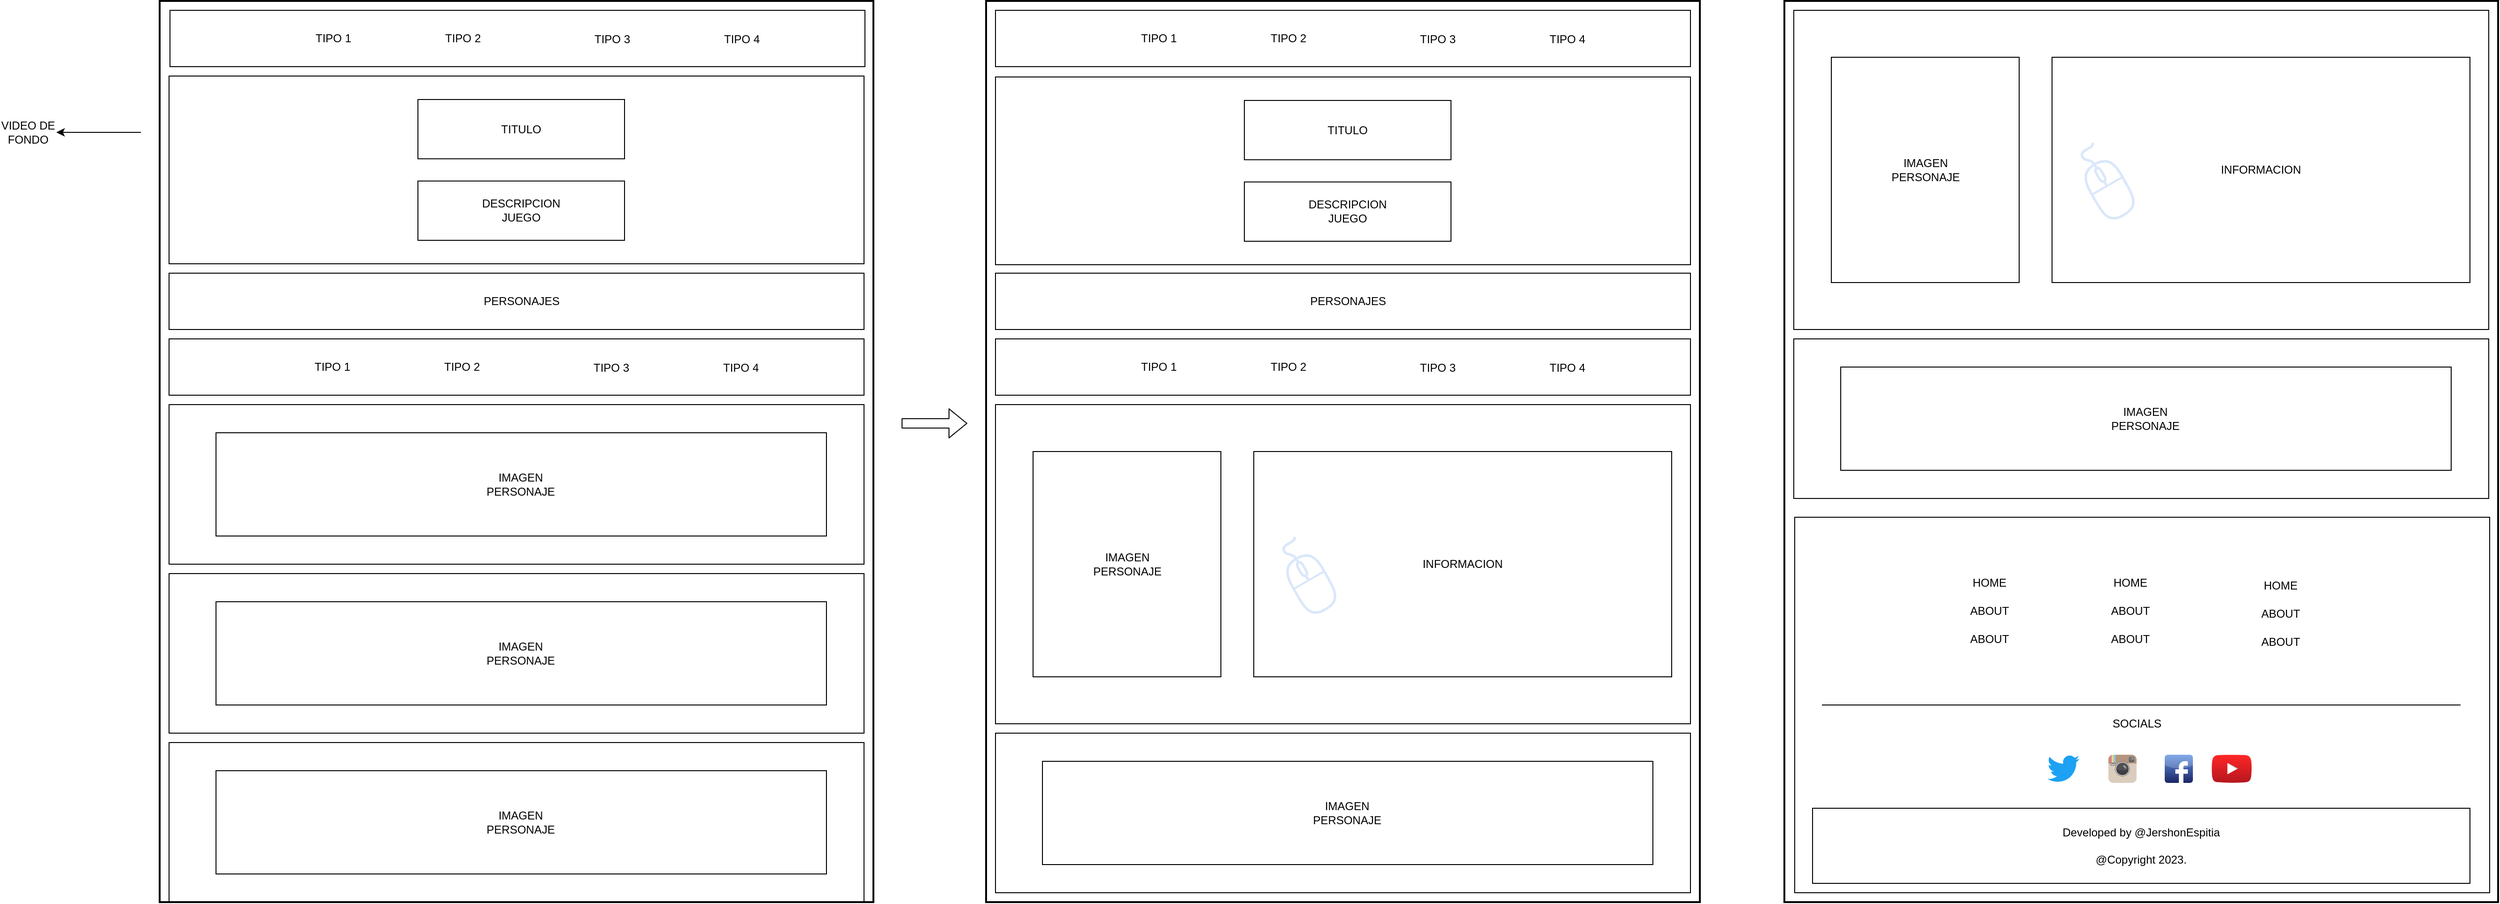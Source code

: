 <mxfile>
    <diagram id="4Bnzrhr5k3Xbg9pZ94Lz" name="Page-1">
        <mxGraphModel dx="3960" dy="1558" grid="1" gridSize="10" guides="1" tooltips="1" connect="1" arrows="1" fold="1" page="1" pageScale="1" pageWidth="850" pageHeight="1100" math="0" shadow="0">
            <root>
                <mxCell id="0"/>
                <mxCell id="1" parent="0"/>
                <mxCell id="2" value="" style="shape=table;startSize=0;container=1;collapsible=0;childLayout=tableLayout;fillColor=none;strokeColor=default;rounded=0;strokeWidth=2;" parent="1" vertex="1">
                    <mxGeometry x="40" y="40" width="760" height="960" as="geometry"/>
                </mxCell>
                <mxCell id="3" value="" style="shape=tableRow;horizontal=0;startSize=0;swimlaneHead=0;swimlaneBody=0;top=0;left=0;bottom=0;right=0;collapsible=0;dropTarget=0;fillColor=none;points=[[0,0.5],[1,0.5]];portConstraint=eastwest;" parent="2" vertex="1">
                    <mxGeometry width="760" height="960" as="geometry"/>
                </mxCell>
                <mxCell id="4" value="" style="shape=partialRectangle;html=1;whiteSpace=wrap;connectable=0;overflow=hidden;fillColor=none;top=0;left=0;bottom=0;right=0;pointerEvents=1;" parent="3" vertex="1">
                    <mxGeometry width="760" height="960" as="geometry">
                        <mxRectangle width="760" height="960" as="alternateBounds"/>
                    </mxGeometry>
                </mxCell>
                <mxCell id="5" value="" style="shape=table;startSize=0;container=1;collapsible=0;childLayout=tableLayout;rounded=0;strokeColor=default;strokeWidth=1;fillColor=none;" parent="1" vertex="1">
                    <mxGeometry x="50" y="120" width="740" height="200" as="geometry"/>
                </mxCell>
                <mxCell id="6" value="" style="shape=tableRow;horizontal=0;startSize=0;swimlaneHead=0;swimlaneBody=0;top=0;left=0;bottom=0;right=0;collapsible=0;dropTarget=0;fillColor=none;points=[[0,0.5],[1,0.5]];portConstraint=eastwest;rounded=0;strokeColor=default;strokeWidth=2;" parent="5" vertex="1">
                    <mxGeometry width="740" height="200" as="geometry"/>
                </mxCell>
                <mxCell id="7" value="" style="shape=partialRectangle;html=1;whiteSpace=wrap;connectable=0;overflow=hidden;fillColor=none;top=0;left=0;bottom=0;right=0;pointerEvents=1;rounded=0;strokeColor=default;strokeWidth=2;" parent="6" vertex="1">
                    <mxGeometry width="740" height="200" as="geometry">
                        <mxRectangle width="740" height="200" as="alternateBounds"/>
                    </mxGeometry>
                </mxCell>
                <mxCell id="14" value="" style="group" parent="1" vertex="1" connectable="0">
                    <mxGeometry x="315" y="145" width="220" height="150" as="geometry"/>
                </mxCell>
                <mxCell id="10" value="" style="group" parent="14" vertex="1" connectable="0">
                    <mxGeometry width="220" height="63.158" as="geometry"/>
                </mxCell>
                <mxCell id="8" value="" style="rounded=0;whiteSpace=wrap;html=1;fillColor=none;" parent="10" vertex="1">
                    <mxGeometry width="220" height="63.158" as="geometry"/>
                </mxCell>
                <mxCell id="9" value="TITULO" style="text;html=1;strokeColor=none;fillColor=none;align=center;verticalAlign=middle;whiteSpace=wrap;rounded=0;" parent="10" vertex="1">
                    <mxGeometry x="80" y="19.737" width="60" height="23.684" as="geometry"/>
                </mxCell>
                <mxCell id="11" value="" style="group" parent="14" vertex="1" connectable="0">
                    <mxGeometry y="86.842" width="220" height="63.158" as="geometry"/>
                </mxCell>
                <mxCell id="12" value="" style="rounded=0;whiteSpace=wrap;html=1;fillColor=none;" parent="11" vertex="1">
                    <mxGeometry width="220" height="63.158" as="geometry"/>
                </mxCell>
                <mxCell id="13" value="DESCRIPCION JUEGO" style="text;html=1;strokeColor=none;fillColor=none;align=center;verticalAlign=middle;whiteSpace=wrap;rounded=0;" parent="11" vertex="1">
                    <mxGeometry x="80" y="19.737" width="60" height="23.684" as="geometry"/>
                </mxCell>
                <mxCell id="15" value="" style="endArrow=classic;html=1;" parent="1" target="16" edge="1">
                    <mxGeometry width="50" height="50" relative="1" as="geometry">
                        <mxPoint x="20" y="180" as="sourcePoint"/>
                        <mxPoint x="-70" y="180" as="targetPoint"/>
                    </mxGeometry>
                </mxCell>
                <mxCell id="16" value="VIDEO DE FONDO" style="text;html=1;strokeColor=none;fillColor=none;align=center;verticalAlign=middle;whiteSpace=wrap;rounded=0;" parent="1" vertex="1">
                    <mxGeometry x="-130" y="165" width="60" height="30" as="geometry"/>
                </mxCell>
                <mxCell id="17" value="" style="shape=table;startSize=0;container=1;collapsible=0;childLayout=tableLayout;rounded=0;strokeColor=default;strokeWidth=1;fillColor=none;" parent="1" vertex="1">
                    <mxGeometry x="50" y="330" width="740" height="60" as="geometry"/>
                </mxCell>
                <mxCell id="18" value="" style="shape=tableRow;horizontal=0;startSize=0;swimlaneHead=0;swimlaneBody=0;top=0;left=0;bottom=0;right=0;collapsible=0;dropTarget=0;fillColor=none;points=[[0,0.5],[1,0.5]];portConstraint=eastwest;rounded=0;strokeColor=default;strokeWidth=2;" parent="17" vertex="1">
                    <mxGeometry width="740" height="60" as="geometry"/>
                </mxCell>
                <mxCell id="19" value="" style="shape=partialRectangle;html=1;whiteSpace=wrap;connectable=0;overflow=hidden;fillColor=none;top=0;left=0;bottom=0;right=0;pointerEvents=1;rounded=0;strokeColor=default;strokeWidth=2;" parent="18" vertex="1">
                    <mxGeometry width="740" height="60" as="geometry">
                        <mxRectangle width="740" height="60" as="alternateBounds"/>
                    </mxGeometry>
                </mxCell>
                <mxCell id="20" value="PERSONAJES" style="text;html=1;strokeColor=none;fillColor=none;align=center;verticalAlign=middle;whiteSpace=wrap;rounded=0;" parent="1" vertex="1">
                    <mxGeometry x="328" y="345" width="195" height="30" as="geometry"/>
                </mxCell>
                <mxCell id="66" value="" style="shape=table;startSize=0;container=1;collapsible=0;childLayout=tableLayout;fillColor=none;strokeColor=default;rounded=0;strokeWidth=2;" parent="1" vertex="1">
                    <mxGeometry x="920" y="40" width="760" height="960" as="geometry"/>
                </mxCell>
                <mxCell id="67" value="" style="shape=tableRow;horizontal=0;startSize=0;swimlaneHead=0;swimlaneBody=0;top=0;left=0;bottom=0;right=0;collapsible=0;dropTarget=0;fillColor=none;points=[[0,0.5],[1,0.5]];portConstraint=eastwest;" parent="66" vertex="1">
                    <mxGeometry width="760" height="960" as="geometry"/>
                </mxCell>
                <mxCell id="68" value="" style="shape=partialRectangle;html=1;whiteSpace=wrap;connectable=0;overflow=hidden;fillColor=none;top=0;left=0;bottom=0;right=0;pointerEvents=1;" parent="67" vertex="1">
                    <mxGeometry width="760" height="960" as="geometry">
                        <mxRectangle width="760" height="960" as="alternateBounds"/>
                    </mxGeometry>
                </mxCell>
                <mxCell id="79" value="" style="shape=table;startSize=0;container=1;collapsible=0;childLayout=tableLayout;rounded=0;strokeColor=default;strokeWidth=1;fillColor=none;" parent="1" vertex="1">
                    <mxGeometry x="930" y="330" width="740" height="60" as="geometry"/>
                </mxCell>
                <mxCell id="80" value="" style="shape=tableRow;horizontal=0;startSize=0;swimlaneHead=0;swimlaneBody=0;top=0;left=0;bottom=0;right=0;collapsible=0;dropTarget=0;fillColor=none;points=[[0,0.5],[1,0.5]];portConstraint=eastwest;rounded=0;strokeColor=default;strokeWidth=2;" parent="79" vertex="1">
                    <mxGeometry width="740" height="60" as="geometry"/>
                </mxCell>
                <mxCell id="81" value="" style="shape=partialRectangle;html=1;whiteSpace=wrap;connectable=0;overflow=hidden;fillColor=none;top=0;left=0;bottom=0;right=0;pointerEvents=1;rounded=0;strokeColor=default;strokeWidth=2;" parent="80" vertex="1">
                    <mxGeometry width="740" height="60" as="geometry">
                        <mxRectangle width="740" height="60" as="alternateBounds"/>
                    </mxGeometry>
                </mxCell>
                <mxCell id="82" value="PERSONAJES" style="text;html=1;strokeColor=none;fillColor=none;align=center;verticalAlign=middle;whiteSpace=wrap;rounded=0;" parent="1" vertex="1">
                    <mxGeometry x="1208" y="345" width="195" height="30" as="geometry"/>
                </mxCell>
                <mxCell id="83" value="" style="shape=table;startSize=0;container=1;collapsible=0;childLayout=tableLayout;rounded=0;strokeColor=default;strokeWidth=1;fillColor=none;" parent="1" vertex="1">
                    <mxGeometry x="930" y="400" width="740" height="60" as="geometry"/>
                </mxCell>
                <mxCell id="84" value="" style="shape=tableRow;horizontal=0;startSize=0;swimlaneHead=0;swimlaneBody=0;top=0;left=0;bottom=0;right=0;collapsible=0;dropTarget=0;fillColor=none;points=[[0,0.5],[1,0.5]];portConstraint=eastwest;rounded=0;strokeColor=default;strokeWidth=2;" parent="83" vertex="1">
                    <mxGeometry width="740" height="60" as="geometry"/>
                </mxCell>
                <mxCell id="85" value="" style="shape=partialRectangle;html=1;whiteSpace=wrap;connectable=0;overflow=hidden;fillColor=none;top=0;left=0;bottom=0;right=0;pointerEvents=1;rounded=0;strokeColor=default;strokeWidth=2;" parent="84" vertex="1">
                    <mxGeometry width="740" height="60" as="geometry">
                        <mxRectangle width="740" height="60" as="alternateBounds"/>
                    </mxGeometry>
                </mxCell>
                <mxCell id="86" value="TIPO 1" style="text;html=1;strokeColor=none;fillColor=none;align=center;verticalAlign=middle;whiteSpace=wrap;rounded=0;" parent="1" vertex="1">
                    <mxGeometry x="1043" y="415" width="122" height="30" as="geometry"/>
                </mxCell>
                <mxCell id="87" value="TIPO 2" style="text;html=1;strokeColor=none;fillColor=none;align=center;verticalAlign=middle;whiteSpace=wrap;rounded=0;" parent="1" vertex="1">
                    <mxGeometry x="1181" y="415" width="122" height="30" as="geometry"/>
                </mxCell>
                <mxCell id="88" value="TIPO 4" style="text;html=1;strokeColor=none;fillColor=none;align=center;verticalAlign=middle;whiteSpace=wrap;rounded=0;" parent="1" vertex="1">
                    <mxGeometry x="1478" y="416" width="122" height="30" as="geometry"/>
                </mxCell>
                <mxCell id="89" value="TIPO 3" style="text;html=1;strokeColor=none;fillColor=none;align=center;verticalAlign=middle;whiteSpace=wrap;rounded=0;" parent="1" vertex="1">
                    <mxGeometry x="1340" y="416" width="122" height="30" as="geometry"/>
                </mxCell>
                <mxCell id="90" value="" style="shape=table;startSize=0;container=1;collapsible=0;childLayout=tableLayout;rounded=0;strokeColor=default;strokeWidth=1;fillColor=none;" parent="1" vertex="1">
                    <mxGeometry x="930" y="470" width="740" height="340" as="geometry"/>
                </mxCell>
                <mxCell id="91" value="" style="shape=tableRow;horizontal=0;startSize=0;swimlaneHead=0;swimlaneBody=0;top=0;left=0;bottom=0;right=0;collapsible=0;dropTarget=0;fillColor=none;points=[[0,0.5],[1,0.5]];portConstraint=eastwest;rounded=0;strokeColor=default;strokeWidth=2;" parent="90" vertex="1">
                    <mxGeometry width="740" height="340" as="geometry"/>
                </mxCell>
                <mxCell id="92" value="" style="shape=partialRectangle;html=1;whiteSpace=wrap;connectable=0;overflow=hidden;fillColor=none;top=0;left=0;bottom=0;right=0;pointerEvents=1;rounded=0;strokeColor=default;strokeWidth=2;" parent="91" vertex="1">
                    <mxGeometry width="740" height="340" as="geometry">
                        <mxRectangle width="740" height="340" as="alternateBounds"/>
                    </mxGeometry>
                </mxCell>
                <mxCell id="96" value="" style="group" parent="1" vertex="1" connectable="0">
                    <mxGeometry x="970" y="520" width="200" height="240" as="geometry"/>
                </mxCell>
                <mxCell id="97" value="" style="rounded=0;whiteSpace=wrap;html=1;fillColor=none;" parent="96" vertex="1">
                    <mxGeometry width="200" height="240" as="geometry"/>
                </mxCell>
                <mxCell id="98" value="IMAGEN&lt;br&gt;PERSONAJE" style="text;html=1;strokeColor=none;fillColor=none;align=center;verticalAlign=middle;whiteSpace=wrap;rounded=0;" parent="96" vertex="1">
                    <mxGeometry x="72.727" y="75" width="54.545" height="90" as="geometry"/>
                </mxCell>
                <mxCell id="99" value="" style="group;fillColor=none;" parent="1" vertex="1" connectable="0">
                    <mxGeometry x="1205" y="520" width="445" height="240" as="geometry"/>
                </mxCell>
                <mxCell id="100" value="" style="rounded=0;whiteSpace=wrap;html=1;fillColor=none;" parent="99" vertex="1">
                    <mxGeometry width="445" height="240" as="geometry"/>
                </mxCell>
                <mxCell id="101" value="INFORMACION" style="text;html=1;strokeColor=none;fillColor=none;align=center;verticalAlign=middle;whiteSpace=wrap;rounded=0;" parent="99" vertex="1">
                    <mxGeometry x="161.818" y="75" width="121.364" height="90" as="geometry"/>
                </mxCell>
                <mxCell id="159" value="" style="sketch=0;pointerEvents=1;shadow=0;dashed=0;html=1;strokeColor=#6c8ebf;fillColor=#dae8fc;aspect=fixed;labelPosition=center;verticalLabelPosition=bottom;verticalAlign=top;align=center;outlineConnect=0;shape=mxgraph.vvd.mouse;strokeWidth=0;rotation=-30;" parent="99" vertex="1">
                    <mxGeometry x="35" y="90" width="41.35" height="84.39" as="geometry"/>
                </mxCell>
                <mxCell id="102" value="" style="shape=flexArrow;endArrow=classic;html=1;" parent="1" edge="1">
                    <mxGeometry width="50" height="50" relative="1" as="geometry">
                        <mxPoint x="830" y="490" as="sourcePoint"/>
                        <mxPoint x="900" y="490" as="targetPoint"/>
                    </mxGeometry>
                </mxCell>
                <mxCell id="103" value="" style="group" parent="1" vertex="1" connectable="0">
                    <mxGeometry x="50" y="470" width="740" height="170" as="geometry"/>
                </mxCell>
                <mxCell id="28" value="" style="shape=table;startSize=0;container=1;collapsible=0;childLayout=tableLayout;rounded=0;strokeColor=default;strokeWidth=1;fillColor=none;" parent="103" vertex="1">
                    <mxGeometry width="740" height="170" as="geometry"/>
                </mxCell>
                <mxCell id="29" value="" style="shape=tableRow;horizontal=0;startSize=0;swimlaneHead=0;swimlaneBody=0;top=0;left=0;bottom=0;right=0;collapsible=0;dropTarget=0;fillColor=none;points=[[0,0.5],[1,0.5]];portConstraint=eastwest;rounded=0;strokeColor=default;strokeWidth=2;" parent="28" vertex="1">
                    <mxGeometry width="740" height="170" as="geometry"/>
                </mxCell>
                <mxCell id="30" value="" style="shape=partialRectangle;html=1;whiteSpace=wrap;connectable=0;overflow=hidden;fillColor=none;top=0;left=0;bottom=0;right=0;pointerEvents=1;rounded=0;strokeColor=default;strokeWidth=2;" parent="29" vertex="1">
                    <mxGeometry width="740" height="170" as="geometry">
                        <mxRectangle width="740" height="170" as="alternateBounds"/>
                    </mxGeometry>
                </mxCell>
                <mxCell id="32" value="" style="group" parent="103" vertex="1" connectable="0">
                    <mxGeometry x="50" y="30" width="650" height="110" as="geometry"/>
                </mxCell>
                <mxCell id="33" value="" style="rounded=0;whiteSpace=wrap;html=1;fillColor=none;" parent="32" vertex="1">
                    <mxGeometry width="650" height="110.0" as="geometry"/>
                </mxCell>
                <mxCell id="34" value="IMAGEN&lt;br&gt;PERSONAJE" style="text;html=1;strokeColor=none;fillColor=none;align=center;verticalAlign=middle;whiteSpace=wrap;rounded=0;" parent="32" vertex="1">
                    <mxGeometry x="236.364" y="34.375" width="177.273" height="41.25" as="geometry"/>
                </mxCell>
                <mxCell id="104" value="" style="group" parent="1" vertex="1" connectable="0">
                    <mxGeometry x="50" y="650" width="740" height="170" as="geometry"/>
                </mxCell>
                <mxCell id="105" value="" style="shape=table;startSize=0;container=1;collapsible=0;childLayout=tableLayout;rounded=0;strokeColor=default;strokeWidth=1;fillColor=none;" parent="104" vertex="1">
                    <mxGeometry width="740" height="170" as="geometry"/>
                </mxCell>
                <mxCell id="106" value="" style="shape=tableRow;horizontal=0;startSize=0;swimlaneHead=0;swimlaneBody=0;top=0;left=0;bottom=0;right=0;collapsible=0;dropTarget=0;fillColor=none;points=[[0,0.5],[1,0.5]];portConstraint=eastwest;rounded=0;strokeColor=default;strokeWidth=2;" parent="105" vertex="1">
                    <mxGeometry width="740" height="170" as="geometry"/>
                </mxCell>
                <mxCell id="107" value="" style="shape=partialRectangle;html=1;whiteSpace=wrap;connectable=0;overflow=hidden;fillColor=none;top=0;left=0;bottom=0;right=0;pointerEvents=1;rounded=0;strokeColor=default;strokeWidth=2;" parent="106" vertex="1">
                    <mxGeometry width="740" height="170" as="geometry">
                        <mxRectangle width="740" height="170" as="alternateBounds"/>
                    </mxGeometry>
                </mxCell>
                <mxCell id="108" value="" style="group" parent="104" vertex="1" connectable="0">
                    <mxGeometry x="50" y="30" width="650" height="110" as="geometry"/>
                </mxCell>
                <mxCell id="109" value="" style="rounded=0;whiteSpace=wrap;html=1;fillColor=none;" parent="108" vertex="1">
                    <mxGeometry width="650" height="110.0" as="geometry"/>
                </mxCell>
                <mxCell id="110" value="IMAGEN&lt;br&gt;PERSONAJE" style="text;html=1;strokeColor=none;fillColor=none;align=center;verticalAlign=middle;whiteSpace=wrap;rounded=0;" parent="108" vertex="1">
                    <mxGeometry x="236.364" y="34.375" width="177.273" height="41.25" as="geometry"/>
                </mxCell>
                <mxCell id="111" value="" style="group" parent="1" vertex="1" connectable="0">
                    <mxGeometry x="50" y="830" width="740" height="170" as="geometry"/>
                </mxCell>
                <mxCell id="112" value="" style="shape=table;startSize=0;container=1;collapsible=0;childLayout=tableLayout;rounded=0;strokeColor=default;strokeWidth=1;fillColor=none;" parent="111" vertex="1">
                    <mxGeometry width="740" height="170" as="geometry"/>
                </mxCell>
                <mxCell id="113" value="" style="shape=tableRow;horizontal=0;startSize=0;swimlaneHead=0;swimlaneBody=0;top=0;left=0;bottom=0;right=0;collapsible=0;dropTarget=0;fillColor=none;points=[[0,0.5],[1,0.5]];portConstraint=eastwest;rounded=0;strokeColor=default;strokeWidth=2;" parent="112" vertex="1">
                    <mxGeometry width="740" height="170" as="geometry"/>
                </mxCell>
                <mxCell id="114" value="" style="shape=partialRectangle;html=1;whiteSpace=wrap;connectable=0;overflow=hidden;fillColor=none;top=0;left=0;bottom=0;right=0;pointerEvents=1;rounded=0;strokeColor=default;strokeWidth=2;" parent="113" vertex="1">
                    <mxGeometry width="740" height="170" as="geometry">
                        <mxRectangle width="740" height="170" as="alternateBounds"/>
                    </mxGeometry>
                </mxCell>
                <mxCell id="115" value="" style="group" parent="111" vertex="1" connectable="0">
                    <mxGeometry x="50" y="30" width="650" height="110" as="geometry"/>
                </mxCell>
                <mxCell id="116" value="" style="rounded=0;whiteSpace=wrap;html=1;fillColor=none;" parent="115" vertex="1">
                    <mxGeometry width="650" height="110.0" as="geometry"/>
                </mxCell>
                <mxCell id="117" value="IMAGEN&lt;br&gt;PERSONAJE" style="text;html=1;strokeColor=none;fillColor=none;align=center;verticalAlign=middle;whiteSpace=wrap;rounded=0;" parent="115" vertex="1">
                    <mxGeometry x="236.364" y="34.375" width="177.273" height="41.25" as="geometry"/>
                </mxCell>
                <mxCell id="121" value="" style="group" parent="1" vertex="1" connectable="0">
                    <mxGeometry x="930" y="820" width="740" height="170" as="geometry"/>
                </mxCell>
                <mxCell id="122" value="" style="shape=table;startSize=0;container=1;collapsible=0;childLayout=tableLayout;rounded=0;strokeColor=default;strokeWidth=1;fillColor=none;" parent="121" vertex="1">
                    <mxGeometry width="740" height="170" as="geometry"/>
                </mxCell>
                <mxCell id="123" value="" style="shape=tableRow;horizontal=0;startSize=0;swimlaneHead=0;swimlaneBody=0;top=0;left=0;bottom=0;right=0;collapsible=0;dropTarget=0;fillColor=none;points=[[0,0.5],[1,0.5]];portConstraint=eastwest;rounded=0;strokeColor=default;strokeWidth=2;" parent="122" vertex="1">
                    <mxGeometry width="740" height="170" as="geometry"/>
                </mxCell>
                <mxCell id="124" value="" style="shape=partialRectangle;html=1;whiteSpace=wrap;connectable=0;overflow=hidden;fillColor=none;top=0;left=0;bottom=0;right=0;pointerEvents=1;rounded=0;strokeColor=default;strokeWidth=2;" parent="123" vertex="1">
                    <mxGeometry width="740" height="170" as="geometry">
                        <mxRectangle width="740" height="170" as="alternateBounds"/>
                    </mxGeometry>
                </mxCell>
                <mxCell id="125" value="" style="group" parent="121" vertex="1" connectable="0">
                    <mxGeometry x="50" y="30" width="650" height="110" as="geometry"/>
                </mxCell>
                <mxCell id="126" value="" style="rounded=0;whiteSpace=wrap;html=1;fillColor=none;" parent="125" vertex="1">
                    <mxGeometry width="650" height="110.0" as="geometry"/>
                </mxCell>
                <mxCell id="127" value="IMAGEN&lt;br&gt;PERSONAJE" style="text;html=1;strokeColor=none;fillColor=none;align=center;verticalAlign=middle;whiteSpace=wrap;rounded=0;" parent="125" vertex="1">
                    <mxGeometry x="236.364" y="34.375" width="177.273" height="41.25" as="geometry"/>
                </mxCell>
                <mxCell id="129" value="" style="shape=table;startSize=0;container=1;collapsible=0;childLayout=tableLayout;rounded=0;strokeColor=default;strokeWidth=1;fillColor=none;" parent="1" vertex="1">
                    <mxGeometry x="930" y="121" width="740" height="200" as="geometry"/>
                </mxCell>
                <mxCell id="130" value="" style="shape=tableRow;horizontal=0;startSize=0;swimlaneHead=0;swimlaneBody=0;top=0;left=0;bottom=0;right=0;collapsible=0;dropTarget=0;fillColor=none;points=[[0,0.5],[1,0.5]];portConstraint=eastwest;rounded=0;strokeColor=default;strokeWidth=2;" parent="129" vertex="1">
                    <mxGeometry width="740" height="200" as="geometry"/>
                </mxCell>
                <mxCell id="131" value="" style="shape=partialRectangle;html=1;whiteSpace=wrap;connectable=0;overflow=hidden;fillColor=none;top=0;left=0;bottom=0;right=0;pointerEvents=1;rounded=0;strokeColor=default;strokeWidth=2;" parent="130" vertex="1">
                    <mxGeometry width="740" height="200" as="geometry">
                        <mxRectangle width="740" height="200" as="alternateBounds"/>
                    </mxGeometry>
                </mxCell>
                <mxCell id="132" value="" style="group" parent="1" vertex="1" connectable="0">
                    <mxGeometry x="1195" y="146" width="220" height="150" as="geometry"/>
                </mxCell>
                <mxCell id="133" value="" style="group" parent="132" vertex="1" connectable="0">
                    <mxGeometry width="220" height="63.158" as="geometry"/>
                </mxCell>
                <mxCell id="134" value="" style="rounded=0;whiteSpace=wrap;html=1;fillColor=none;" parent="133" vertex="1">
                    <mxGeometry width="220" height="63.158" as="geometry"/>
                </mxCell>
                <mxCell id="135" value="TITULO" style="text;html=1;strokeColor=none;fillColor=none;align=center;verticalAlign=middle;whiteSpace=wrap;rounded=0;" parent="133" vertex="1">
                    <mxGeometry x="80" y="19.737" width="60" height="23.684" as="geometry"/>
                </mxCell>
                <mxCell id="136" value="" style="group" parent="132" vertex="1" connectable="0">
                    <mxGeometry y="86.842" width="220" height="63.158" as="geometry"/>
                </mxCell>
                <mxCell id="137" value="" style="rounded=0;whiteSpace=wrap;html=1;fillColor=none;" parent="136" vertex="1">
                    <mxGeometry width="220" height="63.158" as="geometry"/>
                </mxCell>
                <mxCell id="138" value="DESCRIPCION JUEGO" style="text;html=1;strokeColor=none;fillColor=none;align=center;verticalAlign=middle;whiteSpace=wrap;rounded=0;" parent="136" vertex="1">
                    <mxGeometry x="80" y="19.737" width="60" height="23.684" as="geometry"/>
                </mxCell>
                <mxCell id="140" value="" style="group" parent="1" vertex="1" connectable="0">
                    <mxGeometry x="50" y="400" width="740" height="60" as="geometry"/>
                </mxCell>
                <mxCell id="21" value="" style="shape=table;startSize=0;container=1;collapsible=0;childLayout=tableLayout;rounded=0;strokeColor=default;strokeWidth=1;fillColor=none;" parent="140" vertex="1">
                    <mxGeometry width="740" height="60" as="geometry"/>
                </mxCell>
                <mxCell id="22" value="" style="shape=tableRow;horizontal=0;startSize=0;swimlaneHead=0;swimlaneBody=0;top=0;left=0;bottom=0;right=0;collapsible=0;dropTarget=0;fillColor=none;points=[[0,0.5],[1,0.5]];portConstraint=eastwest;rounded=0;strokeColor=default;strokeWidth=2;" parent="21" vertex="1">
                    <mxGeometry width="740" height="60" as="geometry"/>
                </mxCell>
                <mxCell id="23" value="" style="shape=partialRectangle;html=1;whiteSpace=wrap;connectable=0;overflow=hidden;fillColor=none;top=0;left=0;bottom=0;right=0;pointerEvents=1;rounded=0;strokeColor=default;strokeWidth=2;" parent="22" vertex="1">
                    <mxGeometry width="740" height="60" as="geometry">
                        <mxRectangle width="740" height="60" as="alternateBounds"/>
                    </mxGeometry>
                </mxCell>
                <mxCell id="139" value="" style="group" parent="140" vertex="1" connectable="0">
                    <mxGeometry x="113" y="15" width="557" height="31" as="geometry"/>
                </mxCell>
                <mxCell id="24" value="TIPO 1" style="text;html=1;strokeColor=none;fillColor=none;align=center;verticalAlign=middle;whiteSpace=wrap;rounded=0;" parent="139" vertex="1">
                    <mxGeometry width="122" height="30" as="geometry"/>
                </mxCell>
                <mxCell id="25" value="TIPO 2" style="text;html=1;strokeColor=none;fillColor=none;align=center;verticalAlign=middle;whiteSpace=wrap;rounded=0;" parent="139" vertex="1">
                    <mxGeometry x="138" width="122" height="30" as="geometry"/>
                </mxCell>
                <mxCell id="26" value="TIPO 4" style="text;html=1;strokeColor=none;fillColor=none;align=center;verticalAlign=middle;whiteSpace=wrap;rounded=0;" parent="139" vertex="1">
                    <mxGeometry x="435" y="1" width="122" height="30" as="geometry"/>
                </mxCell>
                <mxCell id="27" value="TIPO 3" style="text;html=1;strokeColor=none;fillColor=none;align=center;verticalAlign=middle;whiteSpace=wrap;rounded=0;" parent="139" vertex="1">
                    <mxGeometry x="297" y="1" width="122" height="30" as="geometry"/>
                </mxCell>
                <mxCell id="141" value="" style="group" parent="1" vertex="1" connectable="0">
                    <mxGeometry x="51" y="50" width="740" height="60" as="geometry"/>
                </mxCell>
                <mxCell id="142" value="" style="shape=table;startSize=0;container=1;collapsible=0;childLayout=tableLayout;rounded=0;strokeColor=default;strokeWidth=1;fillColor=none;" parent="141" vertex="1">
                    <mxGeometry width="740" height="60" as="geometry"/>
                </mxCell>
                <mxCell id="143" value="" style="shape=tableRow;horizontal=0;startSize=0;swimlaneHead=0;swimlaneBody=0;top=0;left=0;bottom=0;right=0;collapsible=0;dropTarget=0;fillColor=none;points=[[0,0.5],[1,0.5]];portConstraint=eastwest;rounded=0;strokeColor=default;strokeWidth=2;" parent="142" vertex="1">
                    <mxGeometry width="740" height="60" as="geometry"/>
                </mxCell>
                <mxCell id="144" value="" style="shape=partialRectangle;html=1;whiteSpace=wrap;connectable=0;overflow=hidden;fillColor=none;top=0;left=0;bottom=0;right=0;pointerEvents=1;rounded=0;strokeColor=default;strokeWidth=2;" parent="143" vertex="1">
                    <mxGeometry width="740" height="60" as="geometry">
                        <mxRectangle width="740" height="60" as="alternateBounds"/>
                    </mxGeometry>
                </mxCell>
                <mxCell id="145" value="" style="group" parent="141" vertex="1" connectable="0">
                    <mxGeometry x="113" y="15" width="557" height="31" as="geometry"/>
                </mxCell>
                <mxCell id="146" value="TIPO 1" style="text;html=1;strokeColor=none;fillColor=none;align=center;verticalAlign=middle;whiteSpace=wrap;rounded=0;" parent="145" vertex="1">
                    <mxGeometry width="122" height="30" as="geometry"/>
                </mxCell>
                <mxCell id="147" value="TIPO 2" style="text;html=1;strokeColor=none;fillColor=none;align=center;verticalAlign=middle;whiteSpace=wrap;rounded=0;" parent="145" vertex="1">
                    <mxGeometry x="138" width="122" height="30" as="geometry"/>
                </mxCell>
                <mxCell id="148" value="TIPO 4" style="text;html=1;strokeColor=none;fillColor=none;align=center;verticalAlign=middle;whiteSpace=wrap;rounded=0;" parent="145" vertex="1">
                    <mxGeometry x="435" y="1" width="122" height="30" as="geometry"/>
                </mxCell>
                <mxCell id="149" value="TIPO 3" style="text;html=1;strokeColor=none;fillColor=none;align=center;verticalAlign=middle;whiteSpace=wrap;rounded=0;" parent="145" vertex="1">
                    <mxGeometry x="297" y="1" width="122" height="30" as="geometry"/>
                </mxCell>
                <mxCell id="150" value="" style="group" parent="1" vertex="1" connectable="0">
                    <mxGeometry x="930" y="50" width="740" height="60" as="geometry"/>
                </mxCell>
                <mxCell id="151" value="" style="shape=table;startSize=0;container=1;collapsible=0;childLayout=tableLayout;rounded=0;strokeColor=default;strokeWidth=1;fillColor=none;" parent="150" vertex="1">
                    <mxGeometry width="740" height="60" as="geometry"/>
                </mxCell>
                <mxCell id="152" value="" style="shape=tableRow;horizontal=0;startSize=0;swimlaneHead=0;swimlaneBody=0;top=0;left=0;bottom=0;right=0;collapsible=0;dropTarget=0;fillColor=none;points=[[0,0.5],[1,0.5]];portConstraint=eastwest;rounded=0;strokeColor=default;strokeWidth=2;" parent="151" vertex="1">
                    <mxGeometry width="740" height="60" as="geometry"/>
                </mxCell>
                <mxCell id="153" value="" style="shape=partialRectangle;html=1;whiteSpace=wrap;connectable=0;overflow=hidden;fillColor=none;top=0;left=0;bottom=0;right=0;pointerEvents=1;rounded=0;strokeColor=default;strokeWidth=2;" parent="152" vertex="1">
                    <mxGeometry width="740" height="60" as="geometry">
                        <mxRectangle width="740" height="60" as="alternateBounds"/>
                    </mxGeometry>
                </mxCell>
                <mxCell id="154" value="" style="group" parent="150" vertex="1" connectable="0">
                    <mxGeometry x="113" y="15" width="557" height="31" as="geometry"/>
                </mxCell>
                <mxCell id="155" value="TIPO 1" style="text;html=1;strokeColor=none;fillColor=none;align=center;verticalAlign=middle;whiteSpace=wrap;rounded=0;" parent="154" vertex="1">
                    <mxGeometry width="122" height="30" as="geometry"/>
                </mxCell>
                <mxCell id="156" value="TIPO 2" style="text;html=1;strokeColor=none;fillColor=none;align=center;verticalAlign=middle;whiteSpace=wrap;rounded=0;" parent="154" vertex="1">
                    <mxGeometry x="138" width="122" height="30" as="geometry"/>
                </mxCell>
                <mxCell id="157" value="TIPO 4" style="text;html=1;strokeColor=none;fillColor=none;align=center;verticalAlign=middle;whiteSpace=wrap;rounded=0;" parent="154" vertex="1">
                    <mxGeometry x="435" y="1" width="122" height="30" as="geometry"/>
                </mxCell>
                <mxCell id="158" value="TIPO 3" style="text;html=1;strokeColor=none;fillColor=none;align=center;verticalAlign=middle;whiteSpace=wrap;rounded=0;" parent="154" vertex="1">
                    <mxGeometry x="297" y="1" width="122" height="30" as="geometry"/>
                </mxCell>
                <mxCell id="216" value="" style="shape=table;startSize=0;container=1;collapsible=0;childLayout=tableLayout;fillColor=none;strokeColor=default;rounded=0;strokeWidth=2;" parent="1" vertex="1">
                    <mxGeometry x="1770" y="40" width="760" height="960" as="geometry"/>
                </mxCell>
                <mxCell id="217" value="" style="shape=tableRow;horizontal=0;startSize=0;swimlaneHead=0;swimlaneBody=0;top=0;left=0;bottom=0;right=0;collapsible=0;dropTarget=0;fillColor=none;points=[[0,0.5],[1,0.5]];portConstraint=eastwest;" parent="216" vertex="1">
                    <mxGeometry width="760" height="960" as="geometry"/>
                </mxCell>
                <mxCell id="218" value="" style="shape=partialRectangle;html=1;whiteSpace=wrap;connectable=0;overflow=hidden;fillColor=none;top=0;left=0;bottom=0;right=0;pointerEvents=1;" parent="217" vertex="1">
                    <mxGeometry width="760" height="960" as="geometry">
                        <mxRectangle width="760" height="960" as="alternateBounds"/>
                    </mxGeometry>
                </mxCell>
                <mxCell id="230" value="" style="shape=table;startSize=0;container=1;collapsible=0;childLayout=tableLayout;rounded=0;strokeColor=default;strokeWidth=1;fillColor=none;" parent="1" vertex="1">
                    <mxGeometry x="1780" y="50" width="740" height="340" as="geometry"/>
                </mxCell>
                <mxCell id="231" value="" style="shape=tableRow;horizontal=0;startSize=0;swimlaneHead=0;swimlaneBody=0;top=0;left=0;bottom=0;right=0;collapsible=0;dropTarget=0;fillColor=none;points=[[0,0.5],[1,0.5]];portConstraint=eastwest;rounded=0;strokeColor=default;strokeWidth=2;" parent="230" vertex="1">
                    <mxGeometry width="740" height="340" as="geometry"/>
                </mxCell>
                <mxCell id="232" value="" style="shape=partialRectangle;html=1;whiteSpace=wrap;connectable=0;overflow=hidden;fillColor=none;top=0;left=0;bottom=0;right=0;pointerEvents=1;rounded=0;strokeColor=default;strokeWidth=2;" parent="231" vertex="1">
                    <mxGeometry width="740" height="340" as="geometry">
                        <mxRectangle width="740" height="340" as="alternateBounds"/>
                    </mxGeometry>
                </mxCell>
                <mxCell id="233" value="" style="group" parent="1" vertex="1" connectable="0">
                    <mxGeometry x="1820" y="100" width="200" height="240" as="geometry"/>
                </mxCell>
                <mxCell id="234" value="" style="rounded=0;whiteSpace=wrap;html=1;fillColor=none;" parent="233" vertex="1">
                    <mxGeometry width="200" height="240" as="geometry"/>
                </mxCell>
                <mxCell id="235" value="IMAGEN&lt;br&gt;PERSONAJE" style="text;html=1;strokeColor=none;fillColor=none;align=center;verticalAlign=middle;whiteSpace=wrap;rounded=0;" parent="233" vertex="1">
                    <mxGeometry x="72.727" y="75" width="54.545" height="90" as="geometry"/>
                </mxCell>
                <mxCell id="236" value="" style="group;fillColor=none;" parent="1" vertex="1" connectable="0">
                    <mxGeometry x="2055" y="100" width="445" height="240" as="geometry"/>
                </mxCell>
                <mxCell id="237" value="" style="rounded=0;whiteSpace=wrap;html=1;fillColor=none;" parent="236" vertex="1">
                    <mxGeometry width="445" height="240" as="geometry"/>
                </mxCell>
                <mxCell id="238" value="INFORMACION" style="text;html=1;strokeColor=none;fillColor=none;align=center;verticalAlign=middle;whiteSpace=wrap;rounded=0;" parent="236" vertex="1">
                    <mxGeometry x="161.818" y="75" width="121.364" height="90" as="geometry"/>
                </mxCell>
                <mxCell id="239" value="" style="sketch=0;pointerEvents=1;shadow=0;dashed=0;html=1;strokeColor=#6c8ebf;fillColor=#dae8fc;aspect=fixed;labelPosition=center;verticalLabelPosition=bottom;verticalAlign=top;align=center;outlineConnect=0;shape=mxgraph.vvd.mouse;strokeWidth=0;rotation=-30;" parent="236" vertex="1">
                    <mxGeometry x="35" y="90" width="41.35" height="84.39" as="geometry"/>
                </mxCell>
                <mxCell id="240" value="" style="group" parent="1" vertex="1" connectable="0">
                    <mxGeometry x="1780" y="400" width="740" height="170" as="geometry"/>
                </mxCell>
                <mxCell id="241" value="" style="shape=table;startSize=0;container=1;collapsible=0;childLayout=tableLayout;rounded=0;strokeColor=default;strokeWidth=1;fillColor=none;" parent="240" vertex="1">
                    <mxGeometry width="740" height="170" as="geometry"/>
                </mxCell>
                <mxCell id="242" value="" style="shape=tableRow;horizontal=0;startSize=0;swimlaneHead=0;swimlaneBody=0;top=0;left=0;bottom=0;right=0;collapsible=0;dropTarget=0;fillColor=none;points=[[0,0.5],[1,0.5]];portConstraint=eastwest;rounded=0;strokeColor=default;strokeWidth=2;" parent="241" vertex="1">
                    <mxGeometry width="740" height="170" as="geometry"/>
                </mxCell>
                <mxCell id="243" value="" style="shape=partialRectangle;html=1;whiteSpace=wrap;connectable=0;overflow=hidden;fillColor=none;top=0;left=0;bottom=0;right=0;pointerEvents=1;rounded=0;strokeColor=default;strokeWidth=2;" parent="242" vertex="1">
                    <mxGeometry width="740" height="170" as="geometry">
                        <mxRectangle width="740" height="170" as="alternateBounds"/>
                    </mxGeometry>
                </mxCell>
                <mxCell id="244" value="" style="group" parent="240" vertex="1" connectable="0">
                    <mxGeometry x="50" y="30" width="650" height="110" as="geometry"/>
                </mxCell>
                <mxCell id="245" value="" style="rounded=0;whiteSpace=wrap;html=1;fillColor=none;" parent="244" vertex="1">
                    <mxGeometry width="650" height="110.0" as="geometry"/>
                </mxCell>
                <mxCell id="246" value="IMAGEN&lt;br&gt;PERSONAJE" style="text;html=1;strokeColor=none;fillColor=none;align=center;verticalAlign=middle;whiteSpace=wrap;rounded=0;" parent="244" vertex="1">
                    <mxGeometry x="236.364" y="34.375" width="177.273" height="41.25" as="geometry"/>
                </mxCell>
                <mxCell id="267" value="" style="shape=table;startSize=0;container=1;collapsible=0;childLayout=tableLayout;rounded=0;strokeColor=default;strokeWidth=1;fillColor=none;" parent="1" vertex="1">
                    <mxGeometry x="1781" y="590" width="740" height="400" as="geometry"/>
                </mxCell>
                <mxCell id="268" value="" style="shape=tableRow;horizontal=0;startSize=0;swimlaneHead=0;swimlaneBody=0;top=0;left=0;bottom=0;right=0;collapsible=0;dropTarget=0;fillColor=none;points=[[0,0.5],[1,0.5]];portConstraint=eastwest;rounded=0;strokeColor=default;strokeWidth=2;" parent="267" vertex="1">
                    <mxGeometry width="740" height="400" as="geometry"/>
                </mxCell>
                <mxCell id="269" value="" style="shape=partialRectangle;html=1;whiteSpace=wrap;connectable=0;overflow=hidden;fillColor=none;top=0;left=0;bottom=0;right=0;pointerEvents=1;rounded=0;strokeColor=default;strokeWidth=2;" parent="268" vertex="1">
                    <mxGeometry width="740" height="400" as="geometry">
                        <mxRectangle width="740" height="400" as="alternateBounds"/>
                    </mxGeometry>
                </mxCell>
                <mxCell id="296" value="" style="endArrow=none;html=1;" parent="267" edge="1">
                    <mxGeometry width="50" height="50" relative="1" as="geometry">
                        <mxPoint x="29" y="200" as="sourcePoint"/>
                        <mxPoint x="709" y="200" as="targetPoint"/>
                    </mxGeometry>
                </mxCell>
                <mxCell id="283" value="" style="group" parent="1" vertex="1" connectable="0">
                    <mxGeometry x="2050" y="790" width="217.7" height="83" as="geometry"/>
                </mxCell>
                <mxCell id="278" value="SOCIALS" style="text;html=1;strokeColor=none;fillColor=none;align=center;verticalAlign=middle;whiteSpace=wrap;rounded=0;" parent="283" vertex="1">
                    <mxGeometry x="47.36" width="97.27" height="40" as="geometry"/>
                </mxCell>
                <mxCell id="279" value="" style="dashed=0;outlineConnect=0;html=1;align=center;labelPosition=center;verticalLabelPosition=bottom;verticalAlign=top;shape=mxgraph.weblogos.twitter;fillColor=#1DA1F2;strokeColor=none" parent="283" vertex="1">
                    <mxGeometry y="53" width="34.29" height="30" as="geometry"/>
                </mxCell>
                <mxCell id="280" value="" style="dashed=0;outlineConnect=0;html=1;align=center;labelPosition=center;verticalLabelPosition=bottom;verticalAlign=top;shape=mxgraph.weblogos.instagram;fillColor=#6FC0E4;gradientColor=#1E305B" parent="283" vertex="1">
                    <mxGeometry x="65" y="53" width="30" height="30" as="geometry"/>
                </mxCell>
                <mxCell id="281" value="" style="dashed=0;outlineConnect=0;html=1;align=center;labelPosition=center;verticalLabelPosition=bottom;verticalAlign=top;shape=mxgraph.webicons.facebook;fillColor=#6294E4;gradientColor=#1A2665" parent="283" vertex="1">
                    <mxGeometry x="125" y="53" width="30" height="30" as="geometry"/>
                </mxCell>
                <mxCell id="282" value="" style="dashed=0;outlineConnect=0;html=1;align=center;labelPosition=center;verticalLabelPosition=bottom;verticalAlign=top;shape=mxgraph.weblogos.youtube_2;fillColor=#FF2626;gradientColor=#B5171F" parent="283" vertex="1">
                    <mxGeometry x="175" y="53" width="42.7" height="30" as="geometry"/>
                </mxCell>
                <mxCell id="284" value="Developed by @JershonEspitia&lt;br&gt;&lt;br&gt;@Copyright 2023." style="text;html=1;strokeColor=none;fillColor=none;align=center;verticalAlign=middle;whiteSpace=wrap;rounded=0;" parent="1" vertex="1">
                    <mxGeometry x="2038.87" y="920" width="222.27" height="40" as="geometry"/>
                </mxCell>
                <mxCell id="285" value="" style="group" parent="1" vertex="1" connectable="0">
                    <mxGeometry x="2090" y="640" width="97.27" height="100" as="geometry"/>
                </mxCell>
                <mxCell id="275" value="HOME" style="text;html=1;strokeColor=none;fillColor=none;align=center;verticalAlign=middle;whiteSpace=wrap;rounded=0;" parent="285" vertex="1">
                    <mxGeometry width="97.27" height="40" as="geometry"/>
                </mxCell>
                <mxCell id="276" value="ABOUT" style="text;html=1;strokeColor=none;fillColor=none;align=center;verticalAlign=middle;whiteSpace=wrap;rounded=0;" parent="285" vertex="1">
                    <mxGeometry y="30" width="97.27" height="40" as="geometry"/>
                </mxCell>
                <mxCell id="277" value="ABOUT" style="text;html=1;strokeColor=none;fillColor=none;align=center;verticalAlign=middle;whiteSpace=wrap;rounded=0;" parent="285" vertex="1">
                    <mxGeometry y="60" width="97.27" height="40" as="geometry"/>
                </mxCell>
                <mxCell id="286" value="" style="group" parent="1" vertex="1" connectable="0">
                    <mxGeometry x="1940" y="640" width="97.27" height="100" as="geometry"/>
                </mxCell>
                <mxCell id="272" value="HOME" style="text;html=1;strokeColor=none;fillColor=none;align=center;verticalAlign=middle;whiteSpace=wrap;rounded=0;" parent="286" vertex="1">
                    <mxGeometry width="97.27" height="40" as="geometry"/>
                </mxCell>
                <mxCell id="273" value="ABOUT" style="text;html=1;strokeColor=none;fillColor=none;align=center;verticalAlign=middle;whiteSpace=wrap;rounded=0;" parent="286" vertex="1">
                    <mxGeometry y="30" width="97.27" height="40" as="geometry"/>
                </mxCell>
                <mxCell id="274" value="ABOUT" style="text;html=1;strokeColor=none;fillColor=none;align=center;verticalAlign=middle;whiteSpace=wrap;rounded=0;" parent="286" vertex="1">
                    <mxGeometry y="60" width="97.27" height="40" as="geometry"/>
                </mxCell>
                <mxCell id="287" value="" style="group" parent="1" vertex="1" connectable="0">
                    <mxGeometry x="2250" y="643" width="97.27" height="100" as="geometry"/>
                </mxCell>
                <mxCell id="288" value="HOME" style="text;html=1;strokeColor=none;fillColor=none;align=center;verticalAlign=middle;whiteSpace=wrap;rounded=0;" parent="287" vertex="1">
                    <mxGeometry width="97.27" height="40" as="geometry"/>
                </mxCell>
                <mxCell id="289" value="ABOUT" style="text;html=1;strokeColor=none;fillColor=none;align=center;verticalAlign=middle;whiteSpace=wrap;rounded=0;" parent="287" vertex="1">
                    <mxGeometry y="30" width="97.27" height="40" as="geometry"/>
                </mxCell>
                <mxCell id="290" value="ABOUT" style="text;html=1;strokeColor=none;fillColor=none;align=center;verticalAlign=middle;whiteSpace=wrap;rounded=0;" parent="287" vertex="1">
                    <mxGeometry y="60" width="97.27" height="40" as="geometry"/>
                </mxCell>
                <mxCell id="291" value="" style="rounded=0;whiteSpace=wrap;html=1;fillColor=none;" parent="1" vertex="1">
                    <mxGeometry x="1800" y="900" width="700" height="80" as="geometry"/>
                </mxCell>
            </root>
        </mxGraphModel>
    </diagram>
</mxfile>